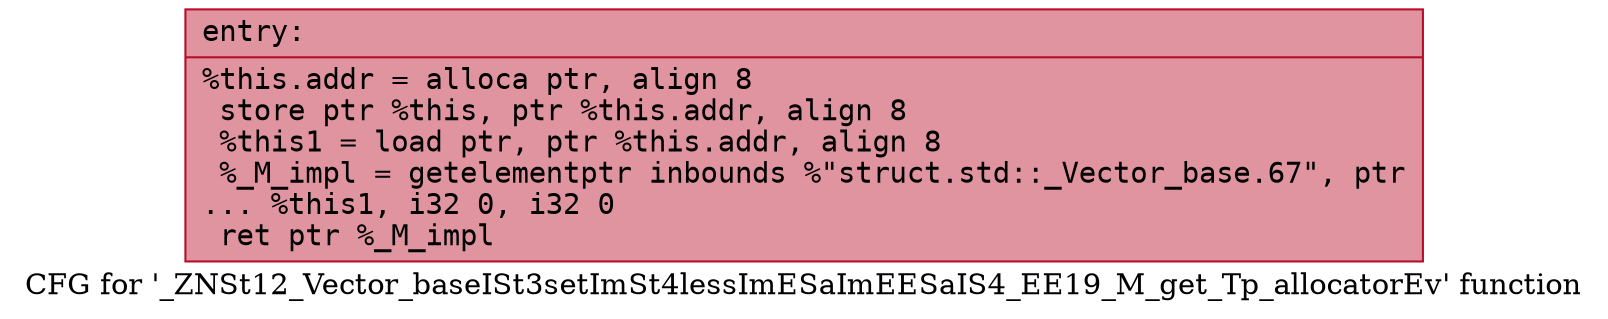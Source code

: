 digraph "CFG for '_ZNSt12_Vector_baseISt3setImSt4lessImESaImEESaIS4_EE19_M_get_Tp_allocatorEv' function" {
	label="CFG for '_ZNSt12_Vector_baseISt3setImSt4lessImESaImEESaIS4_EE19_M_get_Tp_allocatorEv' function";

	Node0x560dca0fd6d0 [shape=record,color="#b70d28ff", style=filled, fillcolor="#b70d2870" fontname="Courier",label="{entry:\l|  %this.addr = alloca ptr, align 8\l  store ptr %this, ptr %this.addr, align 8\l  %this1 = load ptr, ptr %this.addr, align 8\l  %_M_impl = getelementptr inbounds %\"struct.std::_Vector_base.67\", ptr\l... %this1, i32 0, i32 0\l  ret ptr %_M_impl\l}"];
}
